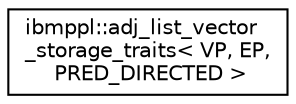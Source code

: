 digraph "Graphical Class Hierarchy"
{
  edge [fontname="Helvetica",fontsize="10",labelfontname="Helvetica",labelfontsize="10"];
  node [fontname="Helvetica",fontsize="10",shape=record];
  rankdir="LR";
  Node1 [label="ibmppl::adj_list_vector\l_storage_traits\< VP, EP,\l PRED_DIRECTED \>",height=0.2,width=0.4,color="black", fillcolor="white", style="filled",URL="$classibmppl_1_1adj__list__vector__storage__traits_3_01VP_00_01EP_00_01PRED__DIRECTED_01_4.html",tooltip="adj_list_vector_traits for directed graphs w/ predecessors "];
}
